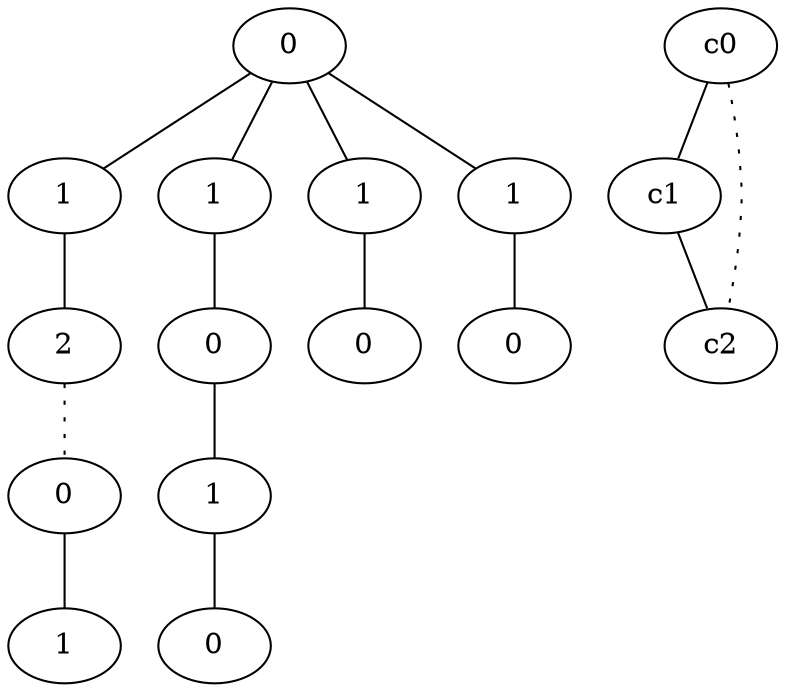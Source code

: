 graph {
a0[label=0];
a1[label=1];
a2[label=2];
a3[label=0];
a4[label=1];
a5[label=1];
a6[label=0];
a7[label=1];
a8[label=0];
a9[label=1];
a10[label=0];
a11[label=1];
a12[label=0];
a0 -- a1;
a0 -- a5;
a0 -- a9;
a0 -- a11;
a1 -- a2;
a2 -- a3 [style=dotted];
a3 -- a4;
a5 -- a6;
a6 -- a7;
a7 -- a8;
a9 -- a10;
a11 -- a12;
c0 -- c1;
c0 -- c2 [style=dotted];
c1 -- c2;
}
